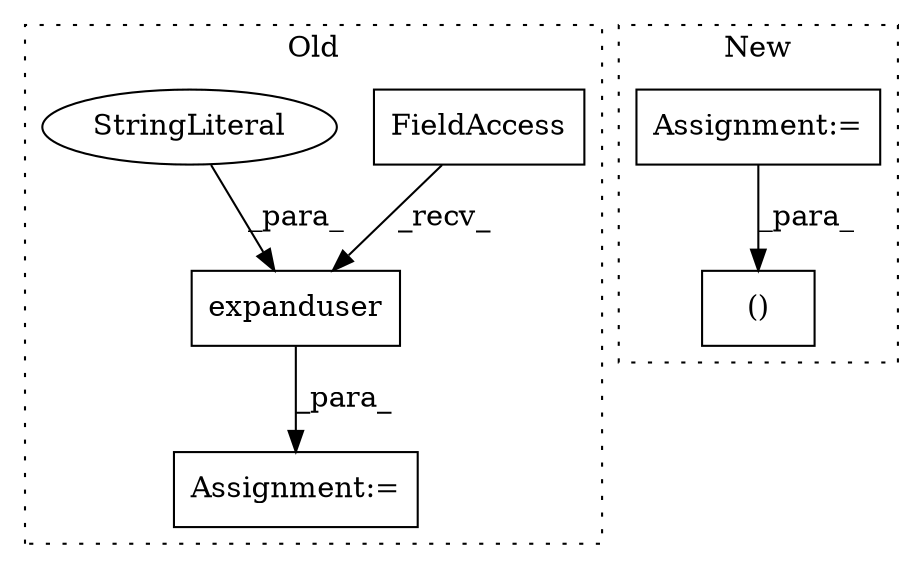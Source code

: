 digraph G {
subgraph cluster0 {
1 [label="expanduser" a="32" s="486,500" l="11,1" shape="box"];
3 [label="FieldAccess" a="22" s="478" l="7" shape="box"];
4 [label="Assignment:=" a="7" s="521" l="1" shape="box"];
5 [label="StringLiteral" a="45" s="497" l="3" shape="ellipse"];
label = "Old";
style="dotted";
}
subgraph cluster1 {
2 [label="()" a="106" s="1234" l="63" shape="box"];
6 [label="Assignment:=" a="7" s="461" l="1" shape="box"];
label = "New";
style="dotted";
}
1 -> 4 [label="_para_"];
3 -> 1 [label="_recv_"];
5 -> 1 [label="_para_"];
6 -> 2 [label="_para_"];
}